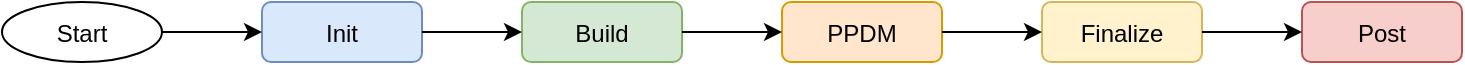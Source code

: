 <mxfile version="16.1.0" type="github" pages="3">
  <diagram id="prtHgNgQTEPvFCAcTncT" name="Overall">
    <mxGraphModel dx="1422" dy="762" grid="1" gridSize="10" guides="1" tooltips="1" connect="1" arrows="1" fold="1" page="1" pageScale="1" pageWidth="827" pageHeight="1169" math="0" shadow="0">
      <root>
        <mxCell id="0" />
        <mxCell id="1" parent="0" />
        <mxCell id="hNSP_BH40c6gFtiFYz5u-1" value="Start" style="ellipse" vertex="1" parent="1">
          <mxGeometry x="49" y="68" width="80" height="30" as="geometry" />
        </mxCell>
        <UserObject label="Init" link="data:page/id,Co-ZW7uUkBn5pNxfJ4hH" id="hNSP_BH40c6gFtiFYz5u-2">
          <mxCell style="rounded=1;fillColor=#dae8fc;strokeColor=#6c8ebf;" vertex="1" parent="1">
            <mxGeometry x="179" y="68" width="80" height="30" as="geometry" />
          </mxCell>
        </UserObject>
        <mxCell id="hNSP_BH40c6gFtiFYz5u-3" value="" style="edgeStyle=elbowEdgeStyle;elbow=horizontal;" edge="1" source="hNSP_BH40c6gFtiFYz5u-1" target="hNSP_BH40c6gFtiFYz5u-2" parent="1">
          <mxGeometry relative="1" as="geometry" />
        </mxCell>
        <UserObject label="Build" link="data:page/id,3_ZeLcq0q0hWx8ThDnBo" id="hNSP_BH40c6gFtiFYz5u-4">
          <mxCell style="rounded=1;fillColor=#d5e8d4;strokeColor=#82b366;" vertex="1" parent="1">
            <mxGeometry x="309" y="68" width="80" height="30" as="geometry" />
          </mxCell>
        </UserObject>
        <mxCell id="hNSP_BH40c6gFtiFYz5u-5" value="" style="edgeStyle=elbowEdgeStyle;elbow=horizontal;" edge="1" source="hNSP_BH40c6gFtiFYz5u-2" target="hNSP_BH40c6gFtiFYz5u-4" parent="1">
          <mxGeometry relative="1" as="geometry" />
        </mxCell>
        <mxCell id="hNSP_BH40c6gFtiFYz5u-6" value="PPDM" style="rounded=1;fillColor=#ffe6cc;strokeColor=#d79b00;" vertex="1" parent="1">
          <mxGeometry x="439" y="68" width="80" height="30" as="geometry" />
        </mxCell>
        <mxCell id="hNSP_BH40c6gFtiFYz5u-7" value="" style="edgeStyle=elbowEdgeStyle;elbow=horizontal;" edge="1" source="hNSP_BH40c6gFtiFYz5u-4" target="hNSP_BH40c6gFtiFYz5u-6" parent="1">
          <mxGeometry relative="1" as="geometry" />
        </mxCell>
        <mxCell id="hNSP_BH40c6gFtiFYz5u-8" value="Finalize" style="rounded=1;fillColor=#fff2cc;strokeColor=#d6b656;" vertex="1" parent="1">
          <mxGeometry x="569" y="68" width="80" height="30" as="geometry" />
        </mxCell>
        <mxCell id="hNSP_BH40c6gFtiFYz5u-9" value="" style="edgeStyle=elbowEdgeStyle;elbow=horizontal;" edge="1" source="hNSP_BH40c6gFtiFYz5u-6" target="hNSP_BH40c6gFtiFYz5u-8" parent="1">
          <mxGeometry relative="1" as="geometry" />
        </mxCell>
        <mxCell id="hNSP_BH40c6gFtiFYz5u-10" value="Post" style="rounded=1;fillColor=#f8cecc;strokeColor=#b85450;" vertex="1" parent="1">
          <mxGeometry x="699" y="68" width="80" height="30" as="geometry" />
        </mxCell>
        <mxCell id="hNSP_BH40c6gFtiFYz5u-11" value="" style="edgeStyle=elbowEdgeStyle;elbow=horizontal;" edge="1" source="hNSP_BH40c6gFtiFYz5u-8" target="hNSP_BH40c6gFtiFYz5u-10" parent="1">
          <mxGeometry relative="1" as="geometry" />
        </mxCell>
      </root>
    </mxGraphModel>
  </diagram>
  <diagram id="Co-ZW7uUkBn5pNxfJ4hH" name="Init">
    <mxGraphModel dx="1422" dy="762" grid="1" gridSize="10" guides="1" tooltips="1" connect="1" arrows="1" fold="1" page="1" pageScale="1" pageWidth="850" pageHeight="1100" math="0" shadow="0">
      <root>
        <mxCell id="1AtCbe0ueVkBhFOlCVy_-0" />
        <mxCell id="1AtCbe0ueVkBhFOlCVy_-1" parent="1AtCbe0ueVkBhFOlCVy_-0" />
        <mxCell id="U8sPyFRat0lAjuZkQ6tW-0" value="" style="edgeStyle=orthogonalEdgeStyle;rounded=0;orthogonalLoop=1;jettySize=auto;html=1;" edge="1" parent="1AtCbe0ueVkBhFOlCVy_-1" source="U8sPyFRat0lAjuZkQ6tW-1" target="U8sPyFRat0lAjuZkQ6tW-3">
          <mxGeometry relative="1" as="geometry" />
        </mxCell>
        <mxCell id="U8sPyFRat0lAjuZkQ6tW-1" value="Checkout Git" style="whiteSpace=wrap;html=1;fillColor=#dae8fc;strokeColor=#6c8ebf;rounded=1;" vertex="1" parent="1AtCbe0ueVkBhFOlCVy_-1">
          <mxGeometry x="292" y="163" width="120" height="60" as="geometry" />
        </mxCell>
        <mxCell id="U8sPyFRat0lAjuZkQ6tW-2" value="" style="edgeStyle=orthogonalEdgeStyle;rounded=0;orthogonalLoop=1;jettySize=auto;html=1;" edge="1" parent="1AtCbe0ueVkBhFOlCVy_-1" source="U8sPyFRat0lAjuZkQ6tW-3" target="U8sPyFRat0lAjuZkQ6tW-4">
          <mxGeometry relative="1" as="geometry" />
        </mxCell>
        <mxCell id="U8sPyFRat0lAjuZkQ6tW-3" value="Load Props from config file and&amp;nbsp;additional&lt;br&gt;Properties" style="whiteSpace=wrap;html=1;fillColor=#dae8fc;strokeColor=#6c8ebf;rounded=1;" vertex="1" parent="1AtCbe0ueVkBhFOlCVy_-1">
          <mxGeometry x="292" y="284" width="120" height="60" as="geometry" />
        </mxCell>
        <mxCell id="U8sPyFRat0lAjuZkQ6tW-9" value="" style="edgeStyle=orthogonalEdgeStyle;curved=1;rounded=0;orthogonalLoop=1;jettySize=auto;html=1;" edge="1" parent="1AtCbe0ueVkBhFOlCVy_-1" source="U8sPyFRat0lAjuZkQ6tW-4" target="U8sPyFRat0lAjuZkQ6tW-8">
          <mxGeometry relative="1" as="geometry" />
        </mxCell>
        <mxCell id="U8sPyFRat0lAjuZkQ6tW-4" value="checkout External Sources if need" style="whiteSpace=wrap;html=1;fillColor=#dae8fc;strokeColor=#6c8ebf;rounded=1;" vertex="1" parent="1AtCbe0ueVkBhFOlCVy_-1">
          <mxGeometry x="292" y="407" width="120" height="60" as="geometry" />
        </mxCell>
        <mxCell id="U8sPyFRat0lAjuZkQ6tW-7" value="" style="edgeStyle=orthogonalEdgeStyle;curved=1;rounded=0;orthogonalLoop=1;jettySize=auto;html=1;" edge="1" parent="1AtCbe0ueVkBhFOlCVy_-1" source="U8sPyFRat0lAjuZkQ6tW-5" target="U8sPyFRat0lAjuZkQ6tW-1">
          <mxGeometry relative="1" as="geometry" />
        </mxCell>
        <mxCell id="U8sPyFRat0lAjuZkQ6tW-5" value="Init" style="ellipse;whiteSpace=wrap;html=1;fillColor=#dae8fc;strokeColor=#6c8ebf;rounded=1;" vertex="1" parent="1AtCbe0ueVkBhFOlCVy_-1">
          <mxGeometry x="292" y="42" width="120" height="60" as="geometry" />
        </mxCell>
        <mxCell id="U8sPyFRat0lAjuZkQ6tW-8" value="Return testProps" style="ellipse;whiteSpace=wrap;html=1;fillColor=#dae8fc;strokeColor=#6c8ebf;rounded=1;" vertex="1" parent="1AtCbe0ueVkBhFOlCVy_-1">
          <mxGeometry x="292" y="547" width="120" height="60" as="geometry" />
        </mxCell>
      </root>
    </mxGraphModel>
  </diagram>
  <diagram id="3_ZeLcq0q0hWx8ThDnBo" name="Build">
    <mxGraphModel dx="1422" dy="762" grid="1" gridSize="10" guides="1" tooltips="1" connect="1" arrows="1" fold="1" page="1" pageScale="1" pageWidth="850" pageHeight="1100" math="0" shadow="0">
      <root>
        <mxCell id="GxKD45Jp9Sge4Ej8j20g-0" />
        <mxCell id="GxKD45Jp9Sge4Ej8j20g-1" parent="GxKD45Jp9Sge4Ej8j20g-0" />
        <mxCell id="W5F3OjBSNIYUHxUqa3BP-0" value="N" style="edgeStyle=orthogonalEdgeStyle;curved=1;rounded=0;orthogonalLoop=1;jettySize=auto;html=1;" edge="1" parent="GxKD45Jp9Sge4Ej8j20g-1" source="W5F3OjBSNIYUHxUqa3BP-1" target="W5F3OjBSNIYUHxUqa3BP-3">
          <mxGeometry relative="1" as="geometry" />
        </mxCell>
        <mxCell id="4qBME80PQ1rkQ1So2Tql-5" value="Y" style="edgeStyle=orthogonalEdgeStyle;curved=1;rounded=0;orthogonalLoop=1;jettySize=auto;html=1;exitX=1;exitY=0.5;exitDx=0;exitDy=0;entryX=0;entryY=0.5;entryDx=0;entryDy=0;" edge="1" parent="GxKD45Jp9Sge4Ej8j20g-1" source="W5F3OjBSNIYUHxUqa3BP-1" target="4qBME80PQ1rkQ1So2Tql-0">
          <mxGeometry relative="1" as="geometry" />
        </mxCell>
        <mxCell id="W5F3OjBSNIYUHxUqa3BP-1" value="enable Build in params" style="rhombus;whiteSpace=wrap;html=1;fillColor=#d5e8d4;strokeColor=#82b366;rounded=1;" vertex="1" parent="GxKD45Jp9Sge4Ej8j20g-1">
          <mxGeometry x="57" y="153" width="129" height="80" as="geometry" />
        </mxCell>
        <mxCell id="W5F3OjBSNIYUHxUqa3BP-2" value="N" style="edgeStyle=orthogonalEdgeStyle;curved=1;rounded=0;orthogonalLoop=1;jettySize=auto;html=1;" edge="1" parent="GxKD45Jp9Sge4Ej8j20g-1" source="W5F3OjBSNIYUHxUqa3BP-3" target="W5F3OjBSNIYUHxUqa3BP-4">
          <mxGeometry relative="1" as="geometry" />
        </mxCell>
        <mxCell id="4qBME80PQ1rkQ1So2Tql-6" value="Y" style="edgeStyle=orthogonalEdgeStyle;curved=1;rounded=0;orthogonalLoop=1;jettySize=auto;html=1;exitX=1;exitY=0.5;exitDx=0;exitDy=0;entryX=0;entryY=0.5;entryDx=0;entryDy=0;" edge="1" parent="GxKD45Jp9Sge4Ej8j20g-1" source="W5F3OjBSNIYUHxUqa3BP-3" target="4qBME80PQ1rkQ1So2Tql-0">
          <mxGeometry relative="1" as="geometry" />
        </mxCell>
        <mxCell id="W5F3OjBSNIYUHxUqa3BP-3" value="SOURCE in setupPpdm params" style="rhombus;whiteSpace=wrap;html=1;fillColor=#d5e8d4;strokeColor=#82b366;rounded=1;" vertex="1" parent="GxKD45Jp9Sge4Ej8j20g-1">
          <mxGeometry x="57" y="289" width="129" height="80" as="geometry" />
        </mxCell>
        <mxCell id="4qBME80PQ1rkQ1So2Tql-7" value="Y" style="edgeStyle=orthogonalEdgeStyle;curved=1;rounded=0;orthogonalLoop=1;jettySize=auto;html=1;exitX=1;exitY=0.5;exitDx=0;exitDy=0;entryX=0;entryY=0.5;entryDx=0;entryDy=0;" edge="1" parent="GxKD45Jp9Sge4Ej8j20g-1" source="W5F3OjBSNIYUHxUqa3BP-4" target="4qBME80PQ1rkQ1So2Tql-0">
          <mxGeometry relative="1" as="geometry" />
        </mxCell>
        <mxCell id="4qBME80PQ1rkQ1So2Tql-9" value="" style="edgeStyle=orthogonalEdgeStyle;curved=1;rounded=0;orthogonalLoop=1;jettySize=auto;html=1;" edge="1" parent="GxKD45Jp9Sge4Ej8j20g-1" source="W5F3OjBSNIYUHxUqa3BP-4" target="4qBME80PQ1rkQ1So2Tql-8">
          <mxGeometry relative="1" as="geometry" />
        </mxCell>
        <mxCell id="W5F3OjBSNIYUHxUqa3BP-4" value="ppdm.externals specified in config file or ppdm.build.upgrade is true" style="rhombus;whiteSpace=wrap;html=1;fillColor=#d5e8d4;strokeColor=#82b366;rounded=1;" vertex="1" parent="GxKD45Jp9Sge4Ej8j20g-1">
          <mxGeometry x="57" y="425" width="130" height="90" as="geometry" />
        </mxCell>
        <mxCell id="6Q6RDE2FVXf4KY-MQro--1" value="" style="edgeStyle=orthogonalEdgeStyle;curved=1;rounded=0;orthogonalLoop=1;jettySize=auto;html=1;" edge="1" parent="GxKD45Jp9Sge4Ej8j20g-1" source="4qBME80PQ1rkQ1So2Tql-0" target="6Q6RDE2FVXf4KY-MQro--0">
          <mxGeometry relative="1" as="geometry" />
        </mxCell>
        <mxCell id="4qBME80PQ1rkQ1So2Tql-0" value="Start Build" style="whiteSpace=wrap;html=1;fillColor=#d5e8d4;strokeColor=#82b366;rounded=1;" vertex="1" parent="GxKD45Jp9Sge4Ej8j20g-1">
          <mxGeometry x="275" y="299" width="120" height="60" as="geometry" />
        </mxCell>
        <mxCell id="4qBME80PQ1rkQ1So2Tql-4" value="" style="edgeStyle=orthogonalEdgeStyle;curved=1;rounded=0;orthogonalLoop=1;jettySize=auto;html=1;" edge="1" parent="GxKD45Jp9Sge4Ej8j20g-1" source="4qBME80PQ1rkQ1So2Tql-2" target="W5F3OjBSNIYUHxUqa3BP-1">
          <mxGeometry relative="1" as="geometry" />
        </mxCell>
        <mxCell id="4qBME80PQ1rkQ1So2Tql-2" value="Build" style="ellipse;whiteSpace=wrap;html=1;fillColor=#d5e8d4;strokeColor=#82b366;rounded=1;" vertex="1" parent="GxKD45Jp9Sge4Ej8j20g-1">
          <mxGeometry x="62" y="34" width="120" height="60" as="geometry" />
        </mxCell>
        <mxCell id="4qBME80PQ1rkQ1So2Tql-8" value="Skip Build" style="ellipse;whiteSpace=wrap;html=1;fillColor=#d5e8d4;strokeColor=#82b366;rounded=1;" vertex="1" parent="GxKD45Jp9Sge4Ej8j20g-1">
          <mxGeometry x="62.5" y="569" width="120" height="60" as="geometry" />
        </mxCell>
        <mxCell id="zXlVmCTB0iyhaTaYW7nL-1" value="" style="edgeStyle=orthogonalEdgeStyle;curved=1;rounded=0;orthogonalLoop=1;jettySize=auto;html=1;" edge="1" parent="GxKD45Jp9Sge4Ej8j20g-1" source="6Q6RDE2FVXf4KY-MQro--0" target="zXlVmCTB0iyhaTaYW7nL-0">
          <mxGeometry relative="1" as="geometry" />
        </mxCell>
        <mxCell id="6Q6RDE2FVXf4KY-MQro--0" value="Format the mvn profiles and args" style="whiteSpace=wrap;html=1;fillColor=#d5e8d4;strokeColor=#82b366;rounded=1;" vertex="1" parent="GxKD45Jp9Sge4Ej8j20g-1">
          <mxGeometry x="440" y="299" width="120" height="60" as="geometry" />
        </mxCell>
        <mxCell id="zXlVmCTB0iyhaTaYW7nL-3" value="" style="edgeStyle=orthogonalEdgeStyle;curved=1;rounded=0;orthogonalLoop=1;jettySize=auto;html=1;" edge="1" parent="GxKD45Jp9Sge4Ej8j20g-1" source="zXlVmCTB0iyhaTaYW7nL-0" target="zXlVmCTB0iyhaTaYW7nL-2">
          <mxGeometry relative="1" as="geometry" />
        </mxCell>
        <mxCell id="zXlVmCTB0iyhaTaYW7nL-0" value="execute Maven command to build" style="whiteSpace=wrap;html=1;fillColor=#d5e8d4;strokeColor=#82b366;rounded=1;" vertex="1" parent="GxKD45Jp9Sge4Ej8j20g-1">
          <mxGeometry x="602" y="299" width="120" height="60" as="geometry" />
        </mxCell>
        <mxCell id="zXlVmCTB0iyhaTaYW7nL-2" value="Archive Junit test result if test enabled" style="whiteSpace=wrap;html=1;fillColor=#d5e8d4;strokeColor=#82b366;rounded=1;" vertex="1" parent="GxKD45Jp9Sge4Ej8j20g-1">
          <mxGeometry x="760" y="299" width="120" height="60" as="geometry" />
        </mxCell>
      </root>
    </mxGraphModel>
  </diagram>
</mxfile>
